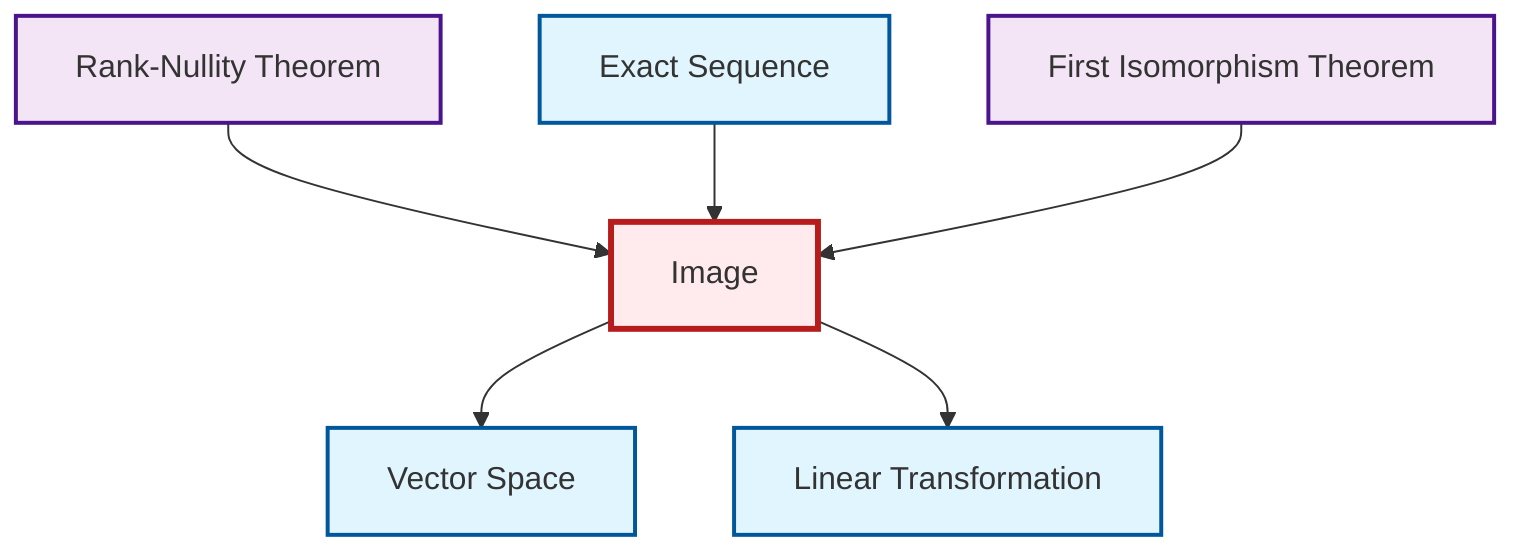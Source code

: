 graph TD
    classDef definition fill:#e1f5fe,stroke:#01579b,stroke-width:2px
    classDef theorem fill:#f3e5f5,stroke:#4a148c,stroke-width:2px
    classDef axiom fill:#fff3e0,stroke:#e65100,stroke-width:2px
    classDef example fill:#e8f5e9,stroke:#1b5e20,stroke-width:2px
    classDef current fill:#ffebee,stroke:#b71c1c,stroke-width:3px
    def-exact-sequence["Exact Sequence"]:::definition
    def-vector-space["Vector Space"]:::definition
    thm-rank-nullity["Rank-Nullity Theorem"]:::theorem
    thm-first-isomorphism["First Isomorphism Theorem"]:::theorem
    def-image["Image"]:::definition
    def-linear-transformation["Linear Transformation"]:::definition
    thm-rank-nullity --> def-image
    def-image --> def-vector-space
    def-exact-sequence --> def-image
    def-image --> def-linear-transformation
    thm-first-isomorphism --> def-image
    class def-image current